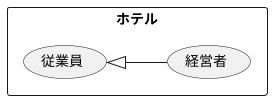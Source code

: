 @startuml ユースケース図
left to right direction

rectangle ホテル {
    usecase 従業員
    usecase 経営者
}

従業員<|-- 経営者
@enduml